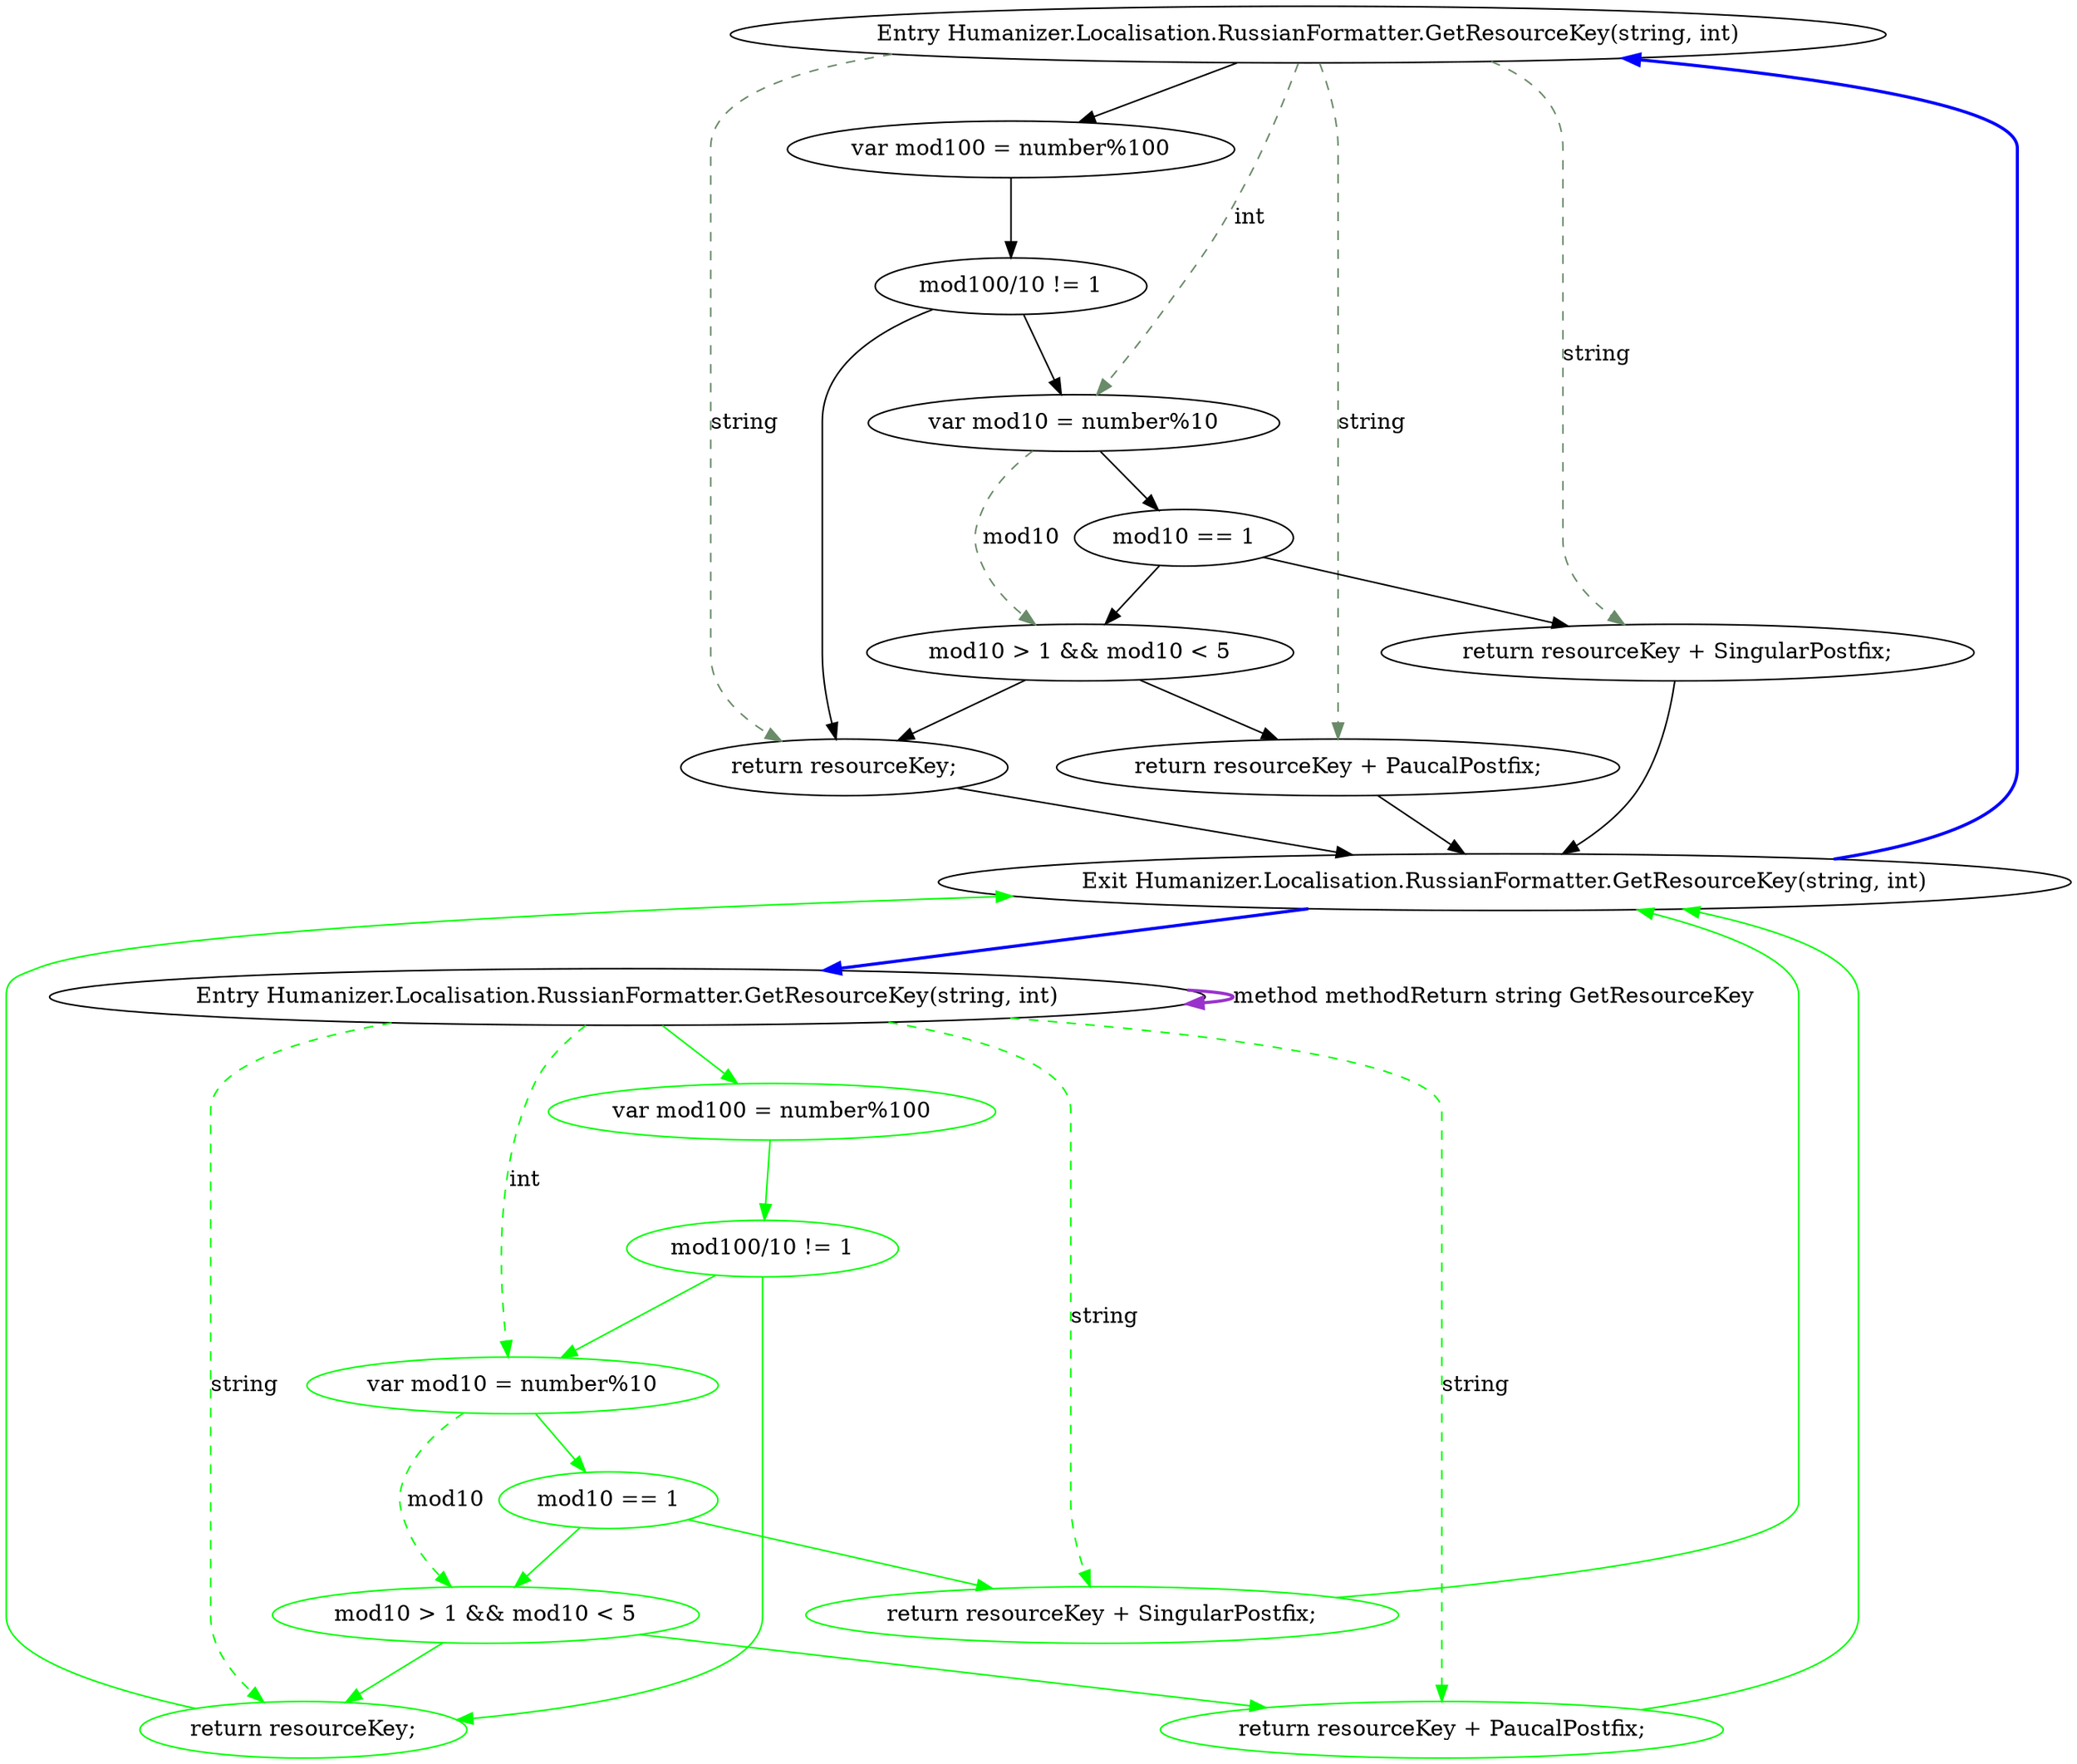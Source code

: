 digraph  {
n0 [label="Entry Humanizer.Localisation.RussianFormatter.GetResourceKey(string, int)", span="7-7", cluster="Humanizer.Localisation.RussianFormatter.GetResourceKey(string, int)"];
n1 [label="var mod100 = number%100", span="9-9", cluster="Humanizer.Localisation.RussianFormatter.GetResourceKey(string, int)"];
n3 [label="var mod10 = number%10", span="12-12", cluster="Humanizer.Localisation.RussianFormatter.GetResourceKey(string, int)"];
n5 [label="return resourceKey + SingularPostfix;", span="15-15", cluster="Humanizer.Localisation.RussianFormatter.GetResourceKey(string, int)"];
n7 [label="return resourceKey + PaucalPostfix;", span="18-18", cluster="Humanizer.Localisation.RussianFormatter.GetResourceKey(string, int)"];
n8 [label="return resourceKey;", span="21-21", cluster="Humanizer.Localisation.RussianFormatter.GetResourceKey(string, int)"];
n2 [label="mod100/10 != 1", span="10-10", cluster="Humanizer.Localisation.RussianFormatter.GetResourceKey(string, int)"];
n4 [label="mod10 == 1", span="14-14", cluster="Humanizer.Localisation.RussianFormatter.GetResourceKey(string, int)"];
n6 [label="mod10 > 1 && mod10 < 5", span="17-17", cluster="Humanizer.Localisation.RussianFormatter.GetResourceKey(string, int)"];
n9 [label="Exit Humanizer.Localisation.RussianFormatter.GetResourceKey(string, int)", span="7-7", cluster="Humanizer.Localisation.RussianFormatter.GetResourceKey(string, int)"];
d1 [label="var mod100 = number%100", span="9-9", cluster="Humanizer.Localisation.RussianFormatter.GetResourceKey(string, int)", color=green, community=0];
d0 [label="Entry Humanizer.Localisation.RussianFormatter.GetResourceKey(string, int)", span="7-7", cluster="Humanizer.Localisation.RussianFormatter.GetResourceKey(string, int)"];
d2 [label="mod100/10 != 1", span="10-10", cluster="Humanizer.Localisation.RussianFormatter.GetResourceKey(string, int)", color=green, community=0];
d3 [label="var mod10 = number%10", span="12-12", cluster="Humanizer.Localisation.RussianFormatter.GetResourceKey(string, int)", color=green, community=0];
d4 [label="mod10 == 1", span="14-14", cluster="Humanizer.Localisation.RussianFormatter.GetResourceKey(string, int)", color=green, community=0];
d6 [label="mod10 > 1 && mod10 < 5", span="17-17", cluster="Humanizer.Localisation.RussianFormatter.GetResourceKey(string, int)", color=green, community=0];
d5 [label="return resourceKey + SingularPostfix;", span="15-15", cluster="Humanizer.Localisation.RussianFormatter.GetResourceKey(string, int)", color=green, community=0];
d7 [label="return resourceKey + PaucalPostfix;", span="18-18", cluster="Humanizer.Localisation.RussianFormatter.GetResourceKey(string, int)", color=green, community=0];
d8 [label="return resourceKey;", span="21-21", cluster="Humanizer.Localisation.RussianFormatter.GetResourceKey(string, int)", color=green, community=0];
n0 -> n1  [key=0, style=solid];
n0 -> n3  [key=1, style=dashed, color=darkseagreen4, label=int];
n0 -> n5  [key=1, style=dashed, color=darkseagreen4, label=string];
n0 -> n7  [key=1, style=dashed, color=darkseagreen4, label=string];
n0 -> n8  [key=1, style=dashed, color=darkseagreen4, label=string];
n1 -> n2  [key=0, style=solid];
n3 -> n4  [key=0, style=solid];
n3 -> n6  [key=1, style=dashed, color=darkseagreen4, label=mod10];
n5 -> n9  [key=0, style=solid];
n7 -> n9  [key=0, style=solid];
n8 -> n9  [key=0, style=solid];
n2 -> n3  [key=0, style=solid];
n2 -> n8  [key=0, style=solid];
n4 -> n5  [key=0, style=solid];
n4 -> n6  [key=0, style=solid];
n6 -> n7  [key=0, style=solid];
n6 -> n8  [key=0, style=solid];
n9 -> n0  [key=0, style=bold, color=blue];
n9 -> d0  [key=0, style=bold, color=blue];
d1 -> d2  [key=0, style=solid, color=green];
d0 -> d1  [key=0, style=solid, color=green];
d0 -> d3  [key=1, style=dashed, color=green, label=int];
d0 -> d5  [key=1, style=dashed, color=green, label=string];
d0 -> d7  [key=1, style=dashed, color=green, label=string];
d0 -> d8  [key=1, style=dashed, color=green, label=string];
d0 -> d0  [key=3, color=darkorchid, style=bold, label="method methodReturn string GetResourceKey"];
d2 -> d3  [key=0, style=solid, color=green];
d2 -> d8  [key=0, style=solid, color=green];
d3 -> d4  [key=0, style=solid, color=green];
d3 -> d6  [key=1, style=dashed, color=green, label=mod10];
d4 -> d5  [key=0, style=solid, color=green];
d4 -> d6  [key=0, style=solid, color=green];
d6 -> d7  [key=0, style=solid, color=green];
d6 -> d8  [key=0, style=solid, color=green];
d5 -> n9  [key=0, style=solid, color=green];
d7 -> n9  [key=0, style=solid, color=green];
d8 -> n9  [key=0, style=solid, color=green];
}
